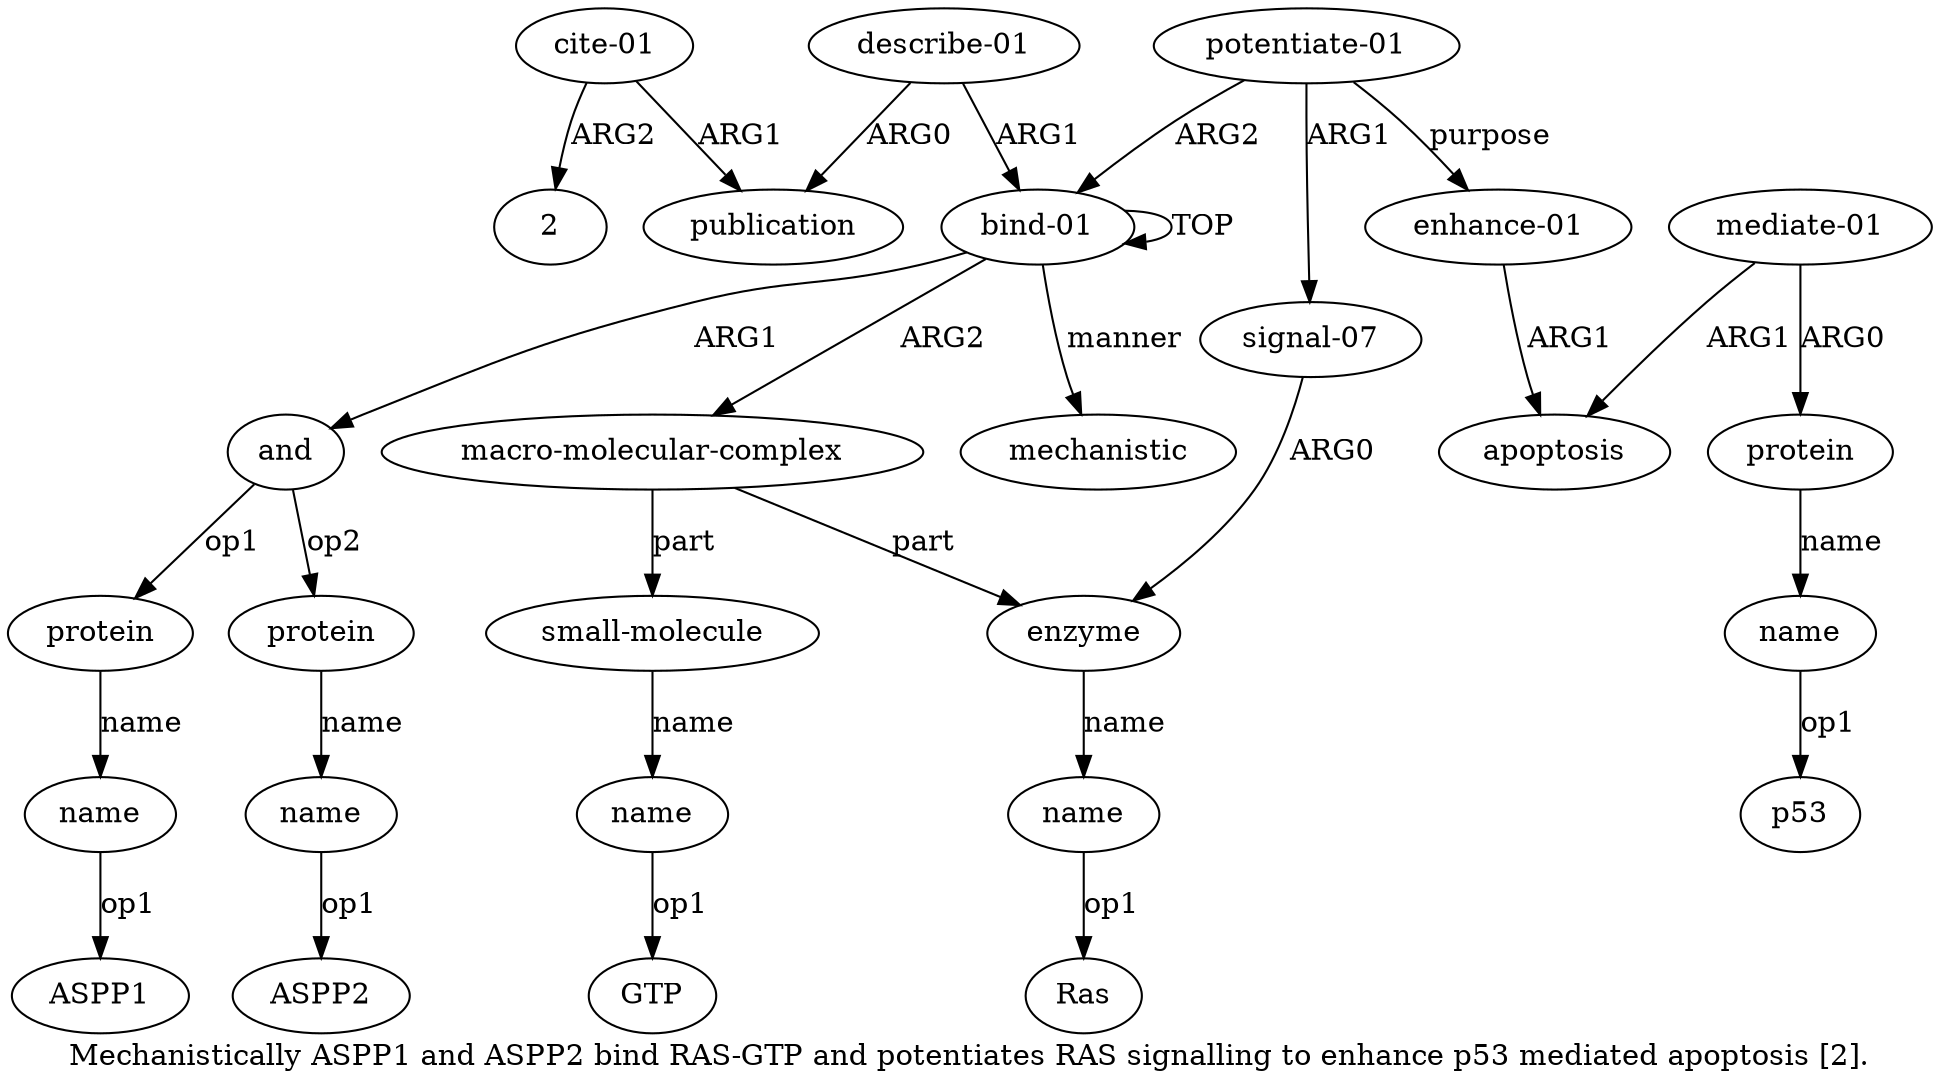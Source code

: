 digraph  {
	graph [label="Mechanistically ASPP1 and ASPP2 bind RAS-GTP and potentiates RAS signalling to enhance p53 mediated apoptosis [2]."];
	node [label="\N"];
	a20	 [color=black,
		gold_ind=20,
		gold_label=publication,
		label=publication,
		test_ind=20,
		test_label=publication];
	a21	 [color=black,
		gold_ind=21,
		gold_label="cite-01",
		label="cite-01",
		test_ind=21,
		test_label="cite-01"];
	a21 -> a20 [key=0,
	color=black,
	gold_label=ARG1,
	label=ARG1,
	test_label=ARG1];
"a21 2" [color=black,
	gold_ind=-1,
	gold_label=2,
	label=2,
	test_ind=-1,
	test_label=2];
a21 -> "a21 2" [key=0,
color=black,
gold_label=ARG2,
label=ARG2,
test_label=ARG2];
"a5 ASPP2" [color=black,
gold_ind=-1,
gold_label=ASPP2,
label=ASPP2,
test_ind=-1,
test_label=ASPP2];
"a3 ASPP1" [color=black,
gold_ind=-1,
gold_label=ASPP1,
label=ASPP1,
test_ind=-1,
test_label=ASPP1];
a15 [color=black,
gold_ind=15,
gold_label=apoptosis,
label=apoptosis,
test_ind=15,
test_label=apoptosis];
a14 [color=black,
gold_ind=14,
gold_label="enhance-01",
label="enhance-01",
test_ind=14,
test_label="enhance-01"];
a14 -> a15 [key=0,
color=black,
gold_label=ARG1,
label=ARG1,
test_label=ARG1];
a17 [color=black,
gold_ind=17,
gold_label=protein,
label=protein,
test_ind=17,
test_label=protein];
a18 [color=black,
gold_ind=18,
gold_label=name,
label=name,
test_ind=18,
test_label=name];
a17 -> a18 [key=0,
color=black,
gold_label=name,
label=name,
test_label=name];
a16 [color=black,
gold_ind=16,
gold_label="mediate-01",
label="mediate-01",
test_ind=16,
test_label="mediate-01"];
a16 -> a15 [key=0,
color=black,
gold_label=ARG1,
label=ARG1,
test_label=ARG1];
a16 -> a17 [key=0,
color=black,
gold_label=ARG0,
label=ARG0,
test_label=ARG0];
a11 [color=black,
gold_ind=11,
gold_label=mechanistic,
label=mechanistic,
test_ind=11,
test_label=mechanistic];
a10 [color=black,
gold_ind=10,
gold_label=name,
label=name,
test_ind=10,
test_label=name];
"a10 GTP" [color=black,
gold_ind=-1,
gold_label=GTP,
label=GTP,
test_ind=-1,
test_label=GTP];
a10 -> "a10 GTP" [key=0,
color=black,
gold_label=op1,
label=op1,
test_label=op1];
a13 [color=black,
gold_ind=13,
gold_label="signal-07",
label="signal-07",
test_ind=13,
test_label="signal-07"];
a7 [color=black,
gold_ind=7,
gold_label=enzyme,
label=enzyme,
test_ind=7,
test_label=enzyme];
a13 -> a7 [key=0,
color=black,
gold_label=ARG0,
label=ARG0,
test_label=ARG0];
a12 [color=black,
gold_ind=12,
gold_label="potentiate-01",
label="potentiate-01",
test_ind=12,
test_label="potentiate-01"];
a12 -> a14 [key=0,
color=black,
gold_label=purpose,
label=purpose,
test_label=purpose];
a12 -> a13 [key=0,
color=black,
gold_label=ARG1,
label=ARG1,
test_label=ARG1];
a0 [color=black,
gold_ind=0,
gold_label="bind-01",
label="bind-01",
test_ind=0,
test_label="bind-01"];
a12 -> a0 [key=0,
color=black,
gold_label=ARG2,
label=ARG2,
test_label=ARG2];
"a18 p53" [color=black,
gold_ind=-1,
gold_label=p53,
label=p53,
test_ind=-1,
test_label=p53];
a19 [color=black,
gold_ind=19,
gold_label="describe-01",
label="describe-01",
test_ind=19,
test_label="describe-01"];
a19 -> a20 [key=0,
color=black,
gold_label=ARG0,
label=ARG0,
test_label=ARG0];
a19 -> a0 [key=0,
color=black,
gold_label=ARG1,
label=ARG1,
test_label=ARG1];
a18 -> "a18 p53" [key=0,
color=black,
gold_label=op1,
label=op1,
test_label=op1];
a1 [color=black,
gold_ind=1,
gold_label=and,
label=and,
test_ind=1,
test_label=and];
a2 [color=black,
gold_ind=2,
gold_label=protein,
label=protein,
test_ind=2,
test_label=protein];
a1 -> a2 [key=0,
color=black,
gold_label=op1,
label=op1,
test_label=op1];
a4 [color=black,
gold_ind=4,
gold_label=protein,
label=protein,
test_ind=4,
test_label=protein];
a1 -> a4 [key=0,
color=black,
gold_label=op2,
label=op2,
test_label=op2];
a0 -> a11 [key=0,
color=black,
gold_label=manner,
label=manner,
test_label=manner];
a0 -> a1 [key=0,
color=black,
gold_label=ARG1,
label=ARG1,
test_label=ARG1];
a0 -> a0 [key=0,
color=black,
gold_label=TOP,
label=TOP,
test_label=TOP];
a6 [color=black,
gold_ind=6,
gold_label="macro-molecular-complex",
label="macro-molecular-complex",
test_ind=6,
test_label="macro-molecular-complex"];
a0 -> a6 [key=0,
color=black,
gold_label=ARG2,
label=ARG2,
test_label=ARG2];
a3 [color=black,
gold_ind=3,
gold_label=name,
label=name,
test_ind=3,
test_label=name];
a3 -> "a3 ASPP1" [key=0,
color=black,
gold_label=op1,
label=op1,
test_label=op1];
a2 -> a3 [key=0,
color=black,
gold_label=name,
label=name,
test_label=name];
a5 [color=black,
gold_ind=5,
gold_label=name,
label=name,
test_ind=5,
test_label=name];
a5 -> "a5 ASPP2" [key=0,
color=black,
gold_label=op1,
label=op1,
test_label=op1];
a4 -> a5 [key=0,
color=black,
gold_label=name,
label=name,
test_label=name];
a8 [color=black,
gold_ind=8,
gold_label=name,
label=name,
test_ind=8,
test_label=name];
a7 -> a8 [key=0,
color=black,
gold_label=name,
label=name,
test_label=name];
a6 -> a7 [key=0,
color=black,
gold_label=part,
label=part,
test_label=part];
a9 [color=black,
gold_ind=9,
gold_label="small-molecule",
label="small-molecule",
test_ind=9,
test_label="small-molecule"];
a6 -> a9 [key=0,
color=black,
gold_label=part,
label=part,
test_label=part];
a9 -> a10 [key=0,
color=black,
gold_label=name,
label=name,
test_label=name];
"a8 Ras" [color=black,
gold_ind=-1,
gold_label=Ras,
label=Ras,
test_ind=-1,
test_label=Ras];
a8 -> "a8 Ras" [key=0,
color=black,
gold_label=op1,
label=op1,
test_label=op1];
}
